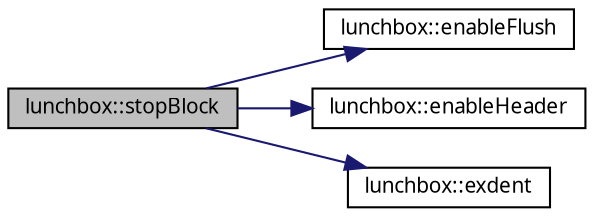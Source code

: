 digraph "lunchbox::stopBlock"
{
  edge [fontname="Sans",fontsize="10",labelfontname="Sans",labelfontsize="10"];
  node [fontname="Sans",fontsize="10",shape=record];
  rankdir="LR";
  Node1 [label="lunchbox::stopBlock",height=0.2,width=0.4,color="black", fillcolor="grey75", style="filled" fontcolor="black"];
  Node1 -> Node2 [color="midnightblue",fontsize="10",style="solid",fontname="Sans"];
  Node2 [label="lunchbox::enableFlush",height=0.2,width=0.4,color="black", fillcolor="white", style="filled",URL="$namespacelunchbox.html#ad4ce8b306d68a2766f1c1f0f928dd3ad",tooltip="Re-enable flushing of the Log stream. "];
  Node1 -> Node3 [color="midnightblue",fontsize="10",style="solid",fontname="Sans"];
  Node3 [label="lunchbox::enableHeader",height=0.2,width=0.4,color="black", fillcolor="white", style="filled",URL="$namespacelunchbox.html#aed866f9ec01058df16e51fcb4fa0eeb8",tooltip="Re-enable printing of the Log header. "];
  Node1 -> Node4 [color="midnightblue",fontsize="10",style="solid",fontname="Sans"];
  Node4 [label="lunchbox::exdent",height=0.2,width=0.4,color="black", fillcolor="white", style="filled",URL="$namespacelunchbox.html#a2fdbe25dbd0b91e5667835c469030d09",tooltip="Decrease the indentation level of the Log stream. "];
}
